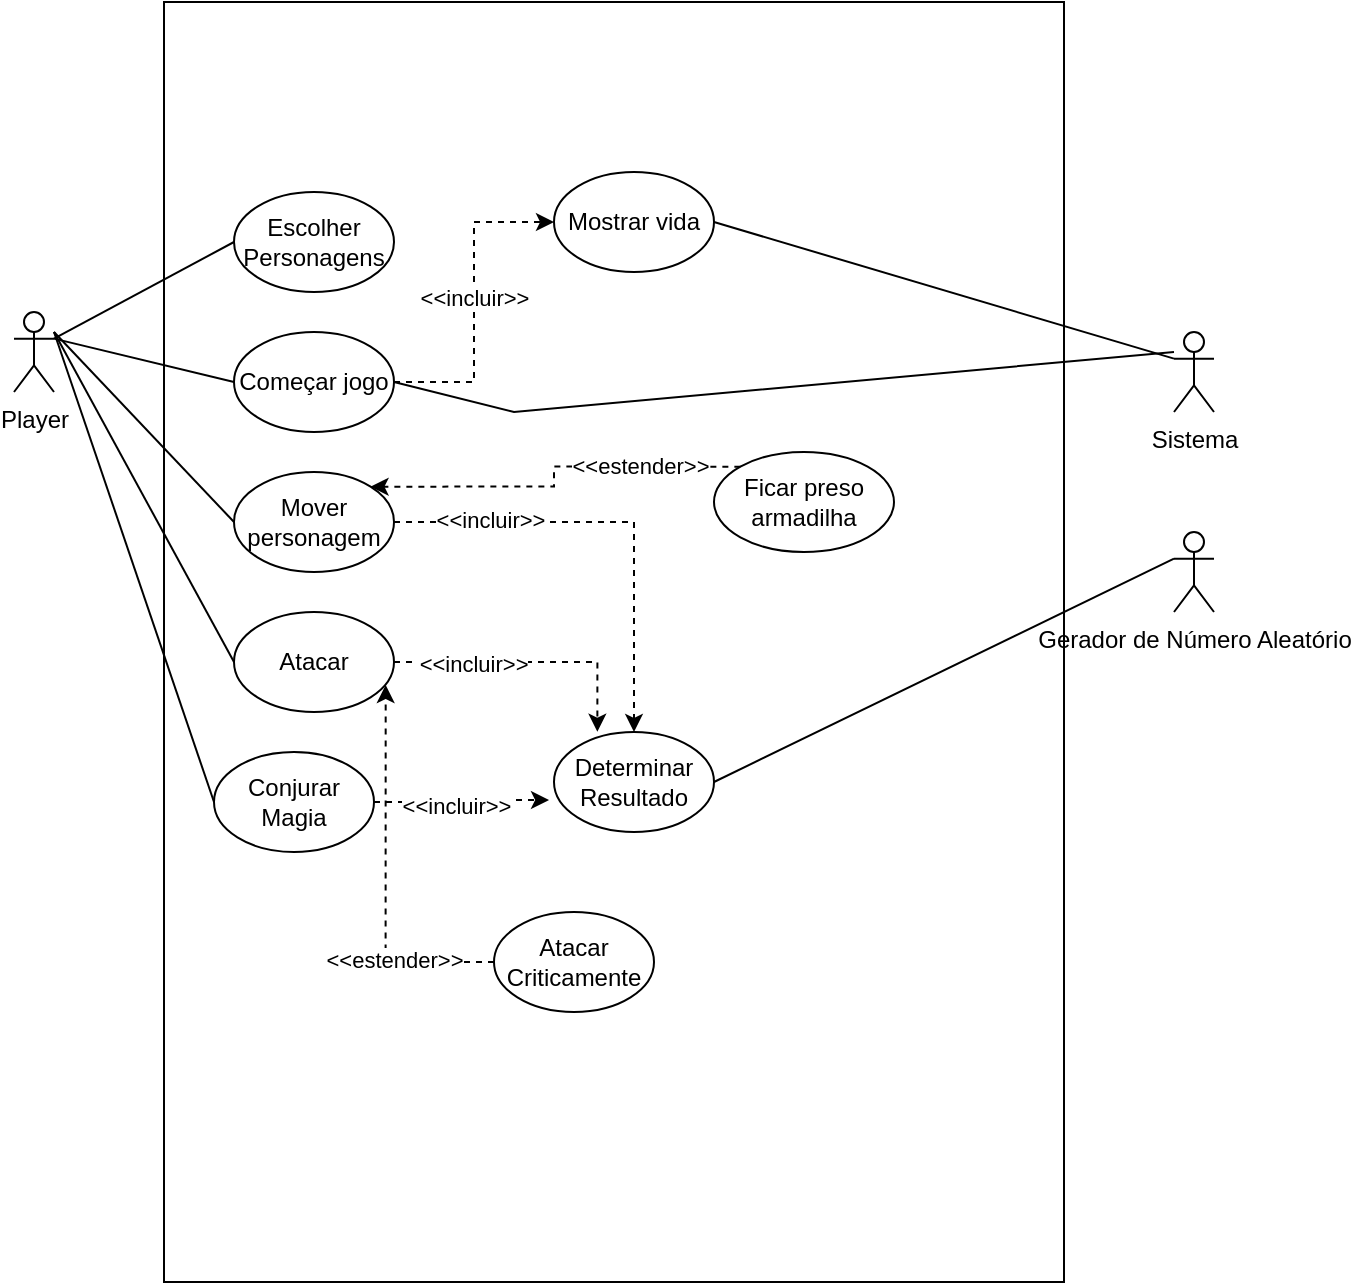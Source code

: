 <mxfile version="22.0.2" type="device">
  <diagram name="Página-1" id="aEzqh5EhOarqBzvGGdQw">
    <mxGraphModel dx="1195" dy="1866" grid="1" gridSize="10" guides="1" tooltips="1" connect="1" arrows="1" fold="1" page="1" pageScale="1" pageWidth="827" pageHeight="1169" math="0" shadow="0">
      <root>
        <mxCell id="0" />
        <mxCell id="1" parent="0" />
        <mxCell id="iQJFjGNX1Mibko2KRYib-2" value="" style="rounded=0;whiteSpace=wrap;html=1;rotation=90;" vertex="1" parent="1">
          <mxGeometry y="60" width="640" height="450" as="geometry" />
        </mxCell>
        <mxCell id="iQJFjGNX1Mibko2KRYib-3" value="Player" style="shape=umlActor;verticalLabelPosition=bottom;verticalAlign=top;html=1;outlineConnect=0;" vertex="1" parent="1">
          <mxGeometry x="20" y="120" width="20" height="40" as="geometry" />
        </mxCell>
        <mxCell id="iQJFjGNX1Mibko2KRYib-4" value="Sistema" style="shape=umlActor;verticalLabelPosition=bottom;verticalAlign=top;html=1;outlineConnect=0;" vertex="1" parent="1">
          <mxGeometry x="600" y="130" width="20" height="40" as="geometry" />
        </mxCell>
        <mxCell id="iQJFjGNX1Mibko2KRYib-5" value="Gerador de Número Aleatório" style="shape=umlActor;verticalLabelPosition=bottom;verticalAlign=top;html=1;outlineConnect=0;" vertex="1" parent="1">
          <mxGeometry x="600" y="230" width="20" height="40" as="geometry" />
        </mxCell>
        <mxCell id="iQJFjGNX1Mibko2KRYib-6" value="Escolher Personagens" style="ellipse;whiteSpace=wrap;html=1;" vertex="1" parent="1">
          <mxGeometry x="130" y="60" width="80" height="50" as="geometry" />
        </mxCell>
        <mxCell id="iQJFjGNX1Mibko2KRYib-27" style="edgeStyle=orthogonalEdgeStyle;rounded=0;orthogonalLoop=1;jettySize=auto;html=1;exitX=1;exitY=0;exitDx=0;exitDy=0;entryX=0;entryY=0.5;entryDx=0;entryDy=0;strokeColor=none;" edge="1" parent="1" source="iQJFjGNX1Mibko2KRYib-8" target="iQJFjGNX1Mibko2KRYib-12">
          <mxGeometry relative="1" as="geometry" />
        </mxCell>
        <mxCell id="iQJFjGNX1Mibko2KRYib-28" style="edgeStyle=orthogonalEdgeStyle;rounded=0;orthogonalLoop=1;jettySize=auto;html=1;entryX=0;entryY=0.5;entryDx=0;entryDy=0;dashed=1;" edge="1" parent="1" source="iQJFjGNX1Mibko2KRYib-8" target="iQJFjGNX1Mibko2KRYib-12">
          <mxGeometry relative="1" as="geometry" />
        </mxCell>
        <mxCell id="iQJFjGNX1Mibko2KRYib-32" value="&amp;lt;&amp;lt;incluir&amp;gt;&amp;gt;" style="edgeLabel;html=1;align=center;verticalAlign=middle;resizable=0;points=[];" vertex="1" connectable="0" parent="iQJFjGNX1Mibko2KRYib-28">
          <mxGeometry x="0.033" relative="1" as="geometry">
            <mxPoint as="offset" />
          </mxGeometry>
        </mxCell>
        <mxCell id="iQJFjGNX1Mibko2KRYib-8" value="Começar jogo" style="ellipse;whiteSpace=wrap;html=1;" vertex="1" parent="1">
          <mxGeometry x="130" y="130" width="80" height="50" as="geometry" />
        </mxCell>
        <mxCell id="iQJFjGNX1Mibko2KRYib-9" value="Mover personagem" style="ellipse;whiteSpace=wrap;html=1;" vertex="1" parent="1">
          <mxGeometry x="130" y="200" width="80" height="50" as="geometry" />
        </mxCell>
        <mxCell id="iQJFjGNX1Mibko2KRYib-10" value="Atacar" style="ellipse;whiteSpace=wrap;html=1;" vertex="1" parent="1">
          <mxGeometry x="130" y="270" width="80" height="50" as="geometry" />
        </mxCell>
        <mxCell id="iQJFjGNX1Mibko2KRYib-11" value="Conjurar Magia" style="ellipse;whiteSpace=wrap;html=1;" vertex="1" parent="1">
          <mxGeometry x="120" y="340" width="80" height="50" as="geometry" />
        </mxCell>
        <mxCell id="iQJFjGNX1Mibko2KRYib-12" value="Mostrar vida" style="ellipse;whiteSpace=wrap;html=1;" vertex="1" parent="1">
          <mxGeometry x="290" y="50" width="80" height="50" as="geometry" />
        </mxCell>
        <mxCell id="iQJFjGNX1Mibko2KRYib-13" value="Determinar Resultado" style="ellipse;whiteSpace=wrap;html=1;" vertex="1" parent="1">
          <mxGeometry x="290" y="330" width="80" height="50" as="geometry" />
        </mxCell>
        <mxCell id="iQJFjGNX1Mibko2KRYib-17" value="" style="endArrow=none;html=1;rounded=0;exitX=1;exitY=0.333;exitDx=0;exitDy=0;exitPerimeter=0;entryX=0;entryY=0.5;entryDx=0;entryDy=0;" edge="1" parent="1" source="iQJFjGNX1Mibko2KRYib-3" target="iQJFjGNX1Mibko2KRYib-6">
          <mxGeometry width="50" height="50" relative="1" as="geometry">
            <mxPoint x="390" y="320" as="sourcePoint" />
            <mxPoint x="440" y="270" as="targetPoint" />
          </mxGeometry>
        </mxCell>
        <mxCell id="iQJFjGNX1Mibko2KRYib-18" value="" style="endArrow=none;html=1;rounded=0;exitX=1;exitY=0.333;exitDx=0;exitDy=0;exitPerimeter=0;entryX=0;entryY=0.5;entryDx=0;entryDy=0;" edge="1" parent="1" source="iQJFjGNX1Mibko2KRYib-3" target="iQJFjGNX1Mibko2KRYib-8">
          <mxGeometry width="50" height="50" relative="1" as="geometry">
            <mxPoint x="50" y="143" as="sourcePoint" />
            <mxPoint x="140" y="95" as="targetPoint" />
          </mxGeometry>
        </mxCell>
        <mxCell id="iQJFjGNX1Mibko2KRYib-19" value="" style="endArrow=none;html=1;rounded=0;entryX=0;entryY=0.5;entryDx=0;entryDy=0;" edge="1" parent="1" target="iQJFjGNX1Mibko2KRYib-9">
          <mxGeometry width="50" height="50" relative="1" as="geometry">
            <mxPoint x="40" y="130" as="sourcePoint" />
            <mxPoint x="150" y="105" as="targetPoint" />
          </mxGeometry>
        </mxCell>
        <mxCell id="iQJFjGNX1Mibko2KRYib-20" value="" style="endArrow=none;html=1;rounded=0;entryX=0;entryY=0.5;entryDx=0;entryDy=0;" edge="1" parent="1" target="iQJFjGNX1Mibko2KRYib-10">
          <mxGeometry width="50" height="50" relative="1" as="geometry">
            <mxPoint x="40" y="130" as="sourcePoint" />
            <mxPoint x="160" y="115" as="targetPoint" />
          </mxGeometry>
        </mxCell>
        <mxCell id="iQJFjGNX1Mibko2KRYib-21" value="" style="endArrow=none;html=1;rounded=0;entryX=0;entryY=0.5;entryDx=0;entryDy=0;" edge="1" parent="1" target="iQJFjGNX1Mibko2KRYib-11">
          <mxGeometry width="50" height="50" relative="1" as="geometry">
            <mxPoint x="40" y="130" as="sourcePoint" />
            <mxPoint x="170" y="125" as="targetPoint" />
          </mxGeometry>
        </mxCell>
        <mxCell id="iQJFjGNX1Mibko2KRYib-22" value="" style="endArrow=none;html=1;rounded=0;entryX=0;entryY=0.333;entryDx=0;entryDy=0;entryPerimeter=0;exitX=1;exitY=0.5;exitDx=0;exitDy=0;" edge="1" parent="1" source="iQJFjGNX1Mibko2KRYib-13" target="iQJFjGNX1Mibko2KRYib-5">
          <mxGeometry width="50" height="50" relative="1" as="geometry">
            <mxPoint x="390" y="320" as="sourcePoint" />
            <mxPoint x="440" y="270" as="targetPoint" />
          </mxGeometry>
        </mxCell>
        <mxCell id="iQJFjGNX1Mibko2KRYib-23" value="" style="endArrow=none;html=1;rounded=0;entryX=0;entryY=0.333;entryDx=0;entryDy=0;entryPerimeter=0;exitX=1;exitY=0.5;exitDx=0;exitDy=0;" edge="1" parent="1" source="iQJFjGNX1Mibko2KRYib-12" target="iQJFjGNX1Mibko2KRYib-4">
          <mxGeometry width="50" height="50" relative="1" as="geometry">
            <mxPoint x="390" y="320" as="sourcePoint" />
            <mxPoint x="440" y="270" as="targetPoint" />
          </mxGeometry>
        </mxCell>
        <mxCell id="iQJFjGNX1Mibko2KRYib-24" value="" style="endArrow=none;html=1;rounded=0;exitX=1;exitY=0.5;exitDx=0;exitDy=0;" edge="1" parent="1" source="iQJFjGNX1Mibko2KRYib-8">
          <mxGeometry width="50" height="50" relative="1" as="geometry">
            <mxPoint x="390" y="320" as="sourcePoint" />
            <mxPoint x="600" y="140" as="targetPoint" />
            <Array as="points">
              <mxPoint x="270" y="170" />
            </Array>
          </mxGeometry>
        </mxCell>
        <mxCell id="iQJFjGNX1Mibko2KRYib-29" style="edgeStyle=orthogonalEdgeStyle;rounded=0;orthogonalLoop=1;jettySize=auto;html=1;dashed=1;exitX=1;exitY=0.5;exitDx=0;exitDy=0;" edge="1" parent="1" source="iQJFjGNX1Mibko2KRYib-9" target="iQJFjGNX1Mibko2KRYib-13">
          <mxGeometry relative="1" as="geometry">
            <mxPoint x="220" y="165" as="sourcePoint" />
            <mxPoint x="300" y="85" as="targetPoint" />
          </mxGeometry>
        </mxCell>
        <mxCell id="iQJFjGNX1Mibko2KRYib-33" value="&amp;lt;&amp;lt;incluir&amp;gt;&amp;gt;" style="edgeLabel;html=1;align=center;verticalAlign=middle;resizable=0;points=[];" vertex="1" connectable="0" parent="iQJFjGNX1Mibko2KRYib-29">
          <mxGeometry x="-0.578" y="1" relative="1" as="geometry">
            <mxPoint as="offset" />
          </mxGeometry>
        </mxCell>
        <mxCell id="iQJFjGNX1Mibko2KRYib-30" style="edgeStyle=orthogonalEdgeStyle;rounded=0;orthogonalLoop=1;jettySize=auto;html=1;dashed=1;exitX=1;exitY=0.5;exitDx=0;exitDy=0;entryX=0.271;entryY=-0.003;entryDx=0;entryDy=0;entryPerimeter=0;" edge="1" parent="1" source="iQJFjGNX1Mibko2KRYib-10" target="iQJFjGNX1Mibko2KRYib-13">
          <mxGeometry relative="1" as="geometry">
            <mxPoint x="220" y="235" as="sourcePoint" />
            <mxPoint x="340" y="340" as="targetPoint" />
          </mxGeometry>
        </mxCell>
        <mxCell id="iQJFjGNX1Mibko2KRYib-34" value="&amp;nbsp;&amp;lt;&amp;lt;incluir&amp;gt;&amp;gt;" style="edgeLabel;html=1;align=center;verticalAlign=middle;resizable=0;points=[];" vertex="1" connectable="0" parent="iQJFjGNX1Mibko2KRYib-30">
          <mxGeometry x="-0.451" y="-1" relative="1" as="geometry">
            <mxPoint as="offset" />
          </mxGeometry>
        </mxCell>
        <mxCell id="iQJFjGNX1Mibko2KRYib-31" style="edgeStyle=orthogonalEdgeStyle;rounded=0;orthogonalLoop=1;jettySize=auto;html=1;dashed=1;exitX=1;exitY=0.5;exitDx=0;exitDy=0;entryX=-0.031;entryY=0.68;entryDx=0;entryDy=0;entryPerimeter=0;" edge="1" parent="1" source="iQJFjGNX1Mibko2KRYib-11" target="iQJFjGNX1Mibko2KRYib-13">
          <mxGeometry relative="1" as="geometry">
            <mxPoint x="220" y="235" as="sourcePoint" />
            <mxPoint x="340" y="340" as="targetPoint" />
          </mxGeometry>
        </mxCell>
        <mxCell id="iQJFjGNX1Mibko2KRYib-35" value="&amp;lt;&amp;lt;incluir&amp;gt;&amp;gt;" style="edgeLabel;html=1;align=center;verticalAlign=middle;resizable=0;points=[];" vertex="1" connectable="0" parent="iQJFjGNX1Mibko2KRYib-31">
          <mxGeometry x="-0.087" y="-2" relative="1" as="geometry">
            <mxPoint as="offset" />
          </mxGeometry>
        </mxCell>
        <mxCell id="iQJFjGNX1Mibko2KRYib-36" value="Atacar Criticamente" style="ellipse;whiteSpace=wrap;html=1;" vertex="1" parent="1">
          <mxGeometry x="260" y="420" width="80" height="50" as="geometry" />
        </mxCell>
        <mxCell id="iQJFjGNX1Mibko2KRYib-37" value="Ficar preso armadilha" style="ellipse;whiteSpace=wrap;html=1;" vertex="1" parent="1">
          <mxGeometry x="370" y="190" width="90" height="50" as="geometry" />
        </mxCell>
        <mxCell id="iQJFjGNX1Mibko2KRYib-38" style="edgeStyle=orthogonalEdgeStyle;rounded=0;orthogonalLoop=1;jettySize=auto;html=1;dashed=1;exitX=0;exitY=0;exitDx=0;exitDy=0;entryX=1;entryY=0;entryDx=0;entryDy=0;" edge="1" parent="1" source="iQJFjGNX1Mibko2KRYib-37" target="iQJFjGNX1Mibko2KRYib-9">
          <mxGeometry relative="1" as="geometry">
            <mxPoint x="220" y="235" as="sourcePoint" />
            <mxPoint x="340" y="340" as="targetPoint" />
          </mxGeometry>
        </mxCell>
        <mxCell id="iQJFjGNX1Mibko2KRYib-41" value="&amp;lt;&amp;lt;estender&amp;gt;&amp;gt;" style="edgeLabel;html=1;align=center;verticalAlign=middle;resizable=0;points=[];" vertex="1" connectable="0" parent="iQJFjGNX1Mibko2KRYib-38">
          <mxGeometry x="-0.48" y="-1" relative="1" as="geometry">
            <mxPoint as="offset" />
          </mxGeometry>
        </mxCell>
        <mxCell id="iQJFjGNX1Mibko2KRYib-50" style="edgeStyle=orthogonalEdgeStyle;rounded=0;orthogonalLoop=1;jettySize=auto;html=1;dashed=1;exitX=0;exitY=0.5;exitDx=0;exitDy=0;entryX=0.948;entryY=0.73;entryDx=0;entryDy=0;entryPerimeter=0;" edge="1" parent="1" source="iQJFjGNX1Mibko2KRYib-36" target="iQJFjGNX1Mibko2KRYib-10">
          <mxGeometry relative="1" as="geometry">
            <mxPoint x="403" y="217" as="sourcePoint" />
            <mxPoint x="218" y="227" as="targetPoint" />
          </mxGeometry>
        </mxCell>
        <mxCell id="iQJFjGNX1Mibko2KRYib-51" value="&amp;lt;&amp;lt;estender&amp;gt;&amp;gt;" style="edgeLabel;html=1;align=center;verticalAlign=middle;resizable=0;points=[];" vertex="1" connectable="0" parent="iQJFjGNX1Mibko2KRYib-50">
          <mxGeometry x="-0.48" y="-1" relative="1" as="geometry">
            <mxPoint as="offset" />
          </mxGeometry>
        </mxCell>
      </root>
    </mxGraphModel>
  </diagram>
</mxfile>
